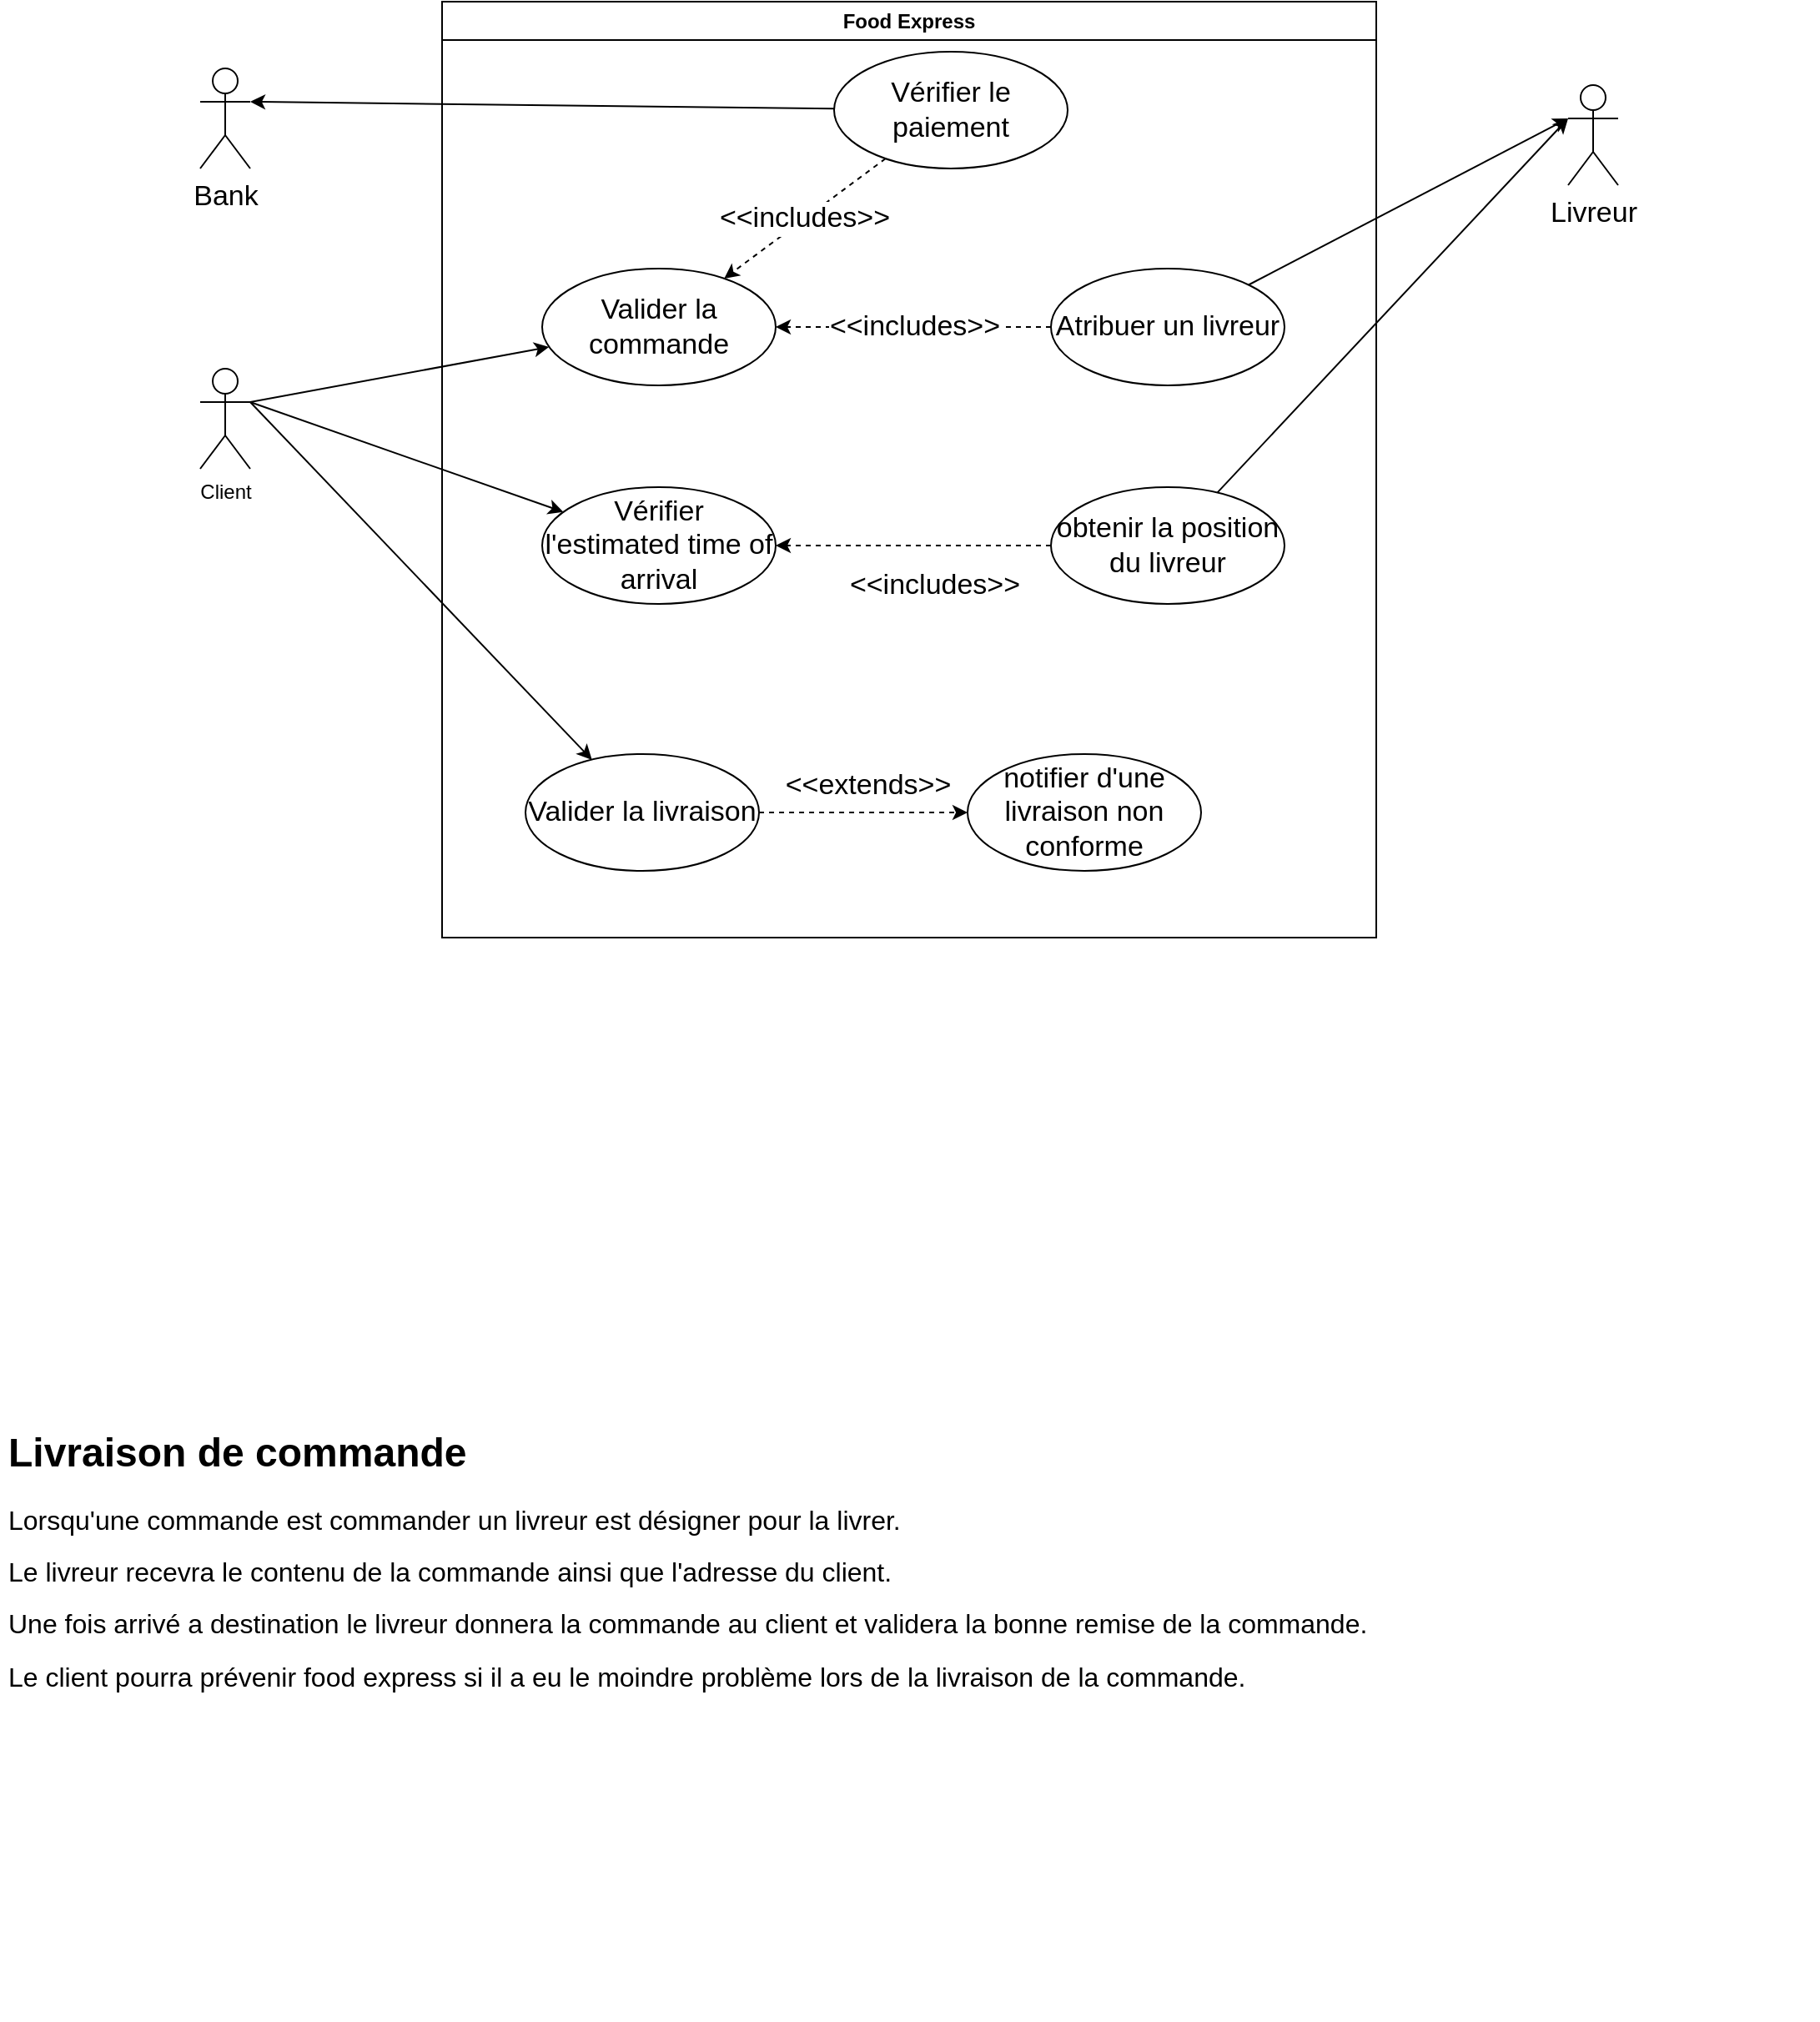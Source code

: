 <mxfile version="20.6.2" type="github">
  <diagram id="AEc7aC_2sUJU81BQCy0Z" name="Page-1">
    <mxGraphModel dx="2062" dy="1128" grid="1" gridSize="10" guides="1" tooltips="1" connect="1" arrows="1" fold="1" page="1" pageScale="1" pageWidth="1169" pageHeight="827" math="0" shadow="0">
      <root>
        <mxCell id="0" />
        <mxCell id="1" parent="0" />
        <mxCell id="IdoY1uKpTxuYY_hDUFfx-3" value="Food Express" style="swimlane;whiteSpace=wrap;html=1;" parent="1" vertex="1">
          <mxGeometry x="305" y="30" width="560" height="561" as="geometry" />
        </mxCell>
        <mxCell id="i7XbJT8n8TQjDSqaLUGA-1" value="Valider la commande" style="ellipse;whiteSpace=wrap;html=1;fontSize=17;" vertex="1" parent="IdoY1uKpTxuYY_hDUFfx-3">
          <mxGeometry x="60" y="160" width="140" height="70" as="geometry" />
        </mxCell>
        <mxCell id="i7XbJT8n8TQjDSqaLUGA-2" value="Vérifier l&#39;estimated time of arrival" style="ellipse;whiteSpace=wrap;html=1;fontSize=17;" vertex="1" parent="IdoY1uKpTxuYY_hDUFfx-3">
          <mxGeometry x="60" y="291" width="140" height="70" as="geometry" />
        </mxCell>
        <mxCell id="i7XbJT8n8TQjDSqaLUGA-4" value="Valider la livraison" style="ellipse;whiteSpace=wrap;html=1;fontSize=17;" vertex="1" parent="IdoY1uKpTxuYY_hDUFfx-3">
          <mxGeometry x="50" y="451" width="140" height="70" as="geometry" />
        </mxCell>
        <mxCell id="i7XbJT8n8TQjDSqaLUGA-8" value="Vérifier le paiement" style="ellipse;whiteSpace=wrap;html=1;fontSize=17;" vertex="1" parent="IdoY1uKpTxuYY_hDUFfx-3">
          <mxGeometry x="235" y="30" width="140" height="70" as="geometry" />
        </mxCell>
        <mxCell id="i7XbJT8n8TQjDSqaLUGA-9" value="&amp;lt;&amp;lt;includes&amp;gt;&amp;gt;" style="endArrow=classic;html=1;rounded=0;fontSize=17;dashed=1;" edge="1" parent="IdoY1uKpTxuYY_hDUFfx-3" source="i7XbJT8n8TQjDSqaLUGA-8" target="i7XbJT8n8TQjDSqaLUGA-1">
          <mxGeometry width="50" height="50" relative="1" as="geometry">
            <mxPoint x="300" y="261" as="sourcePoint" />
            <mxPoint x="350" y="211" as="targetPoint" />
          </mxGeometry>
        </mxCell>
        <mxCell id="i7XbJT8n8TQjDSqaLUGA-11" value="Atribuer un livreur" style="ellipse;whiteSpace=wrap;html=1;fontSize=17;" vertex="1" parent="IdoY1uKpTxuYY_hDUFfx-3">
          <mxGeometry x="365" y="160" width="140" height="70" as="geometry" />
        </mxCell>
        <mxCell id="i7XbJT8n8TQjDSqaLUGA-12" value="&amp;lt;&amp;lt;includes&amp;gt;&amp;gt;" style="endArrow=classic;html=1;rounded=0;fontSize=17;dashed=1;" edge="1" parent="IdoY1uKpTxuYY_hDUFfx-3" source="i7XbJT8n8TQjDSqaLUGA-11" target="i7XbJT8n8TQjDSqaLUGA-1">
          <mxGeometry width="50" height="50" relative="1" as="geometry">
            <mxPoint x="245" y="290" as="sourcePoint" />
            <mxPoint x="295" y="240" as="targetPoint" />
          </mxGeometry>
        </mxCell>
        <mxCell id="i7XbJT8n8TQjDSqaLUGA-14" value="obtenir la position du livreur" style="ellipse;whiteSpace=wrap;html=1;fontSize=17;" vertex="1" parent="IdoY1uKpTxuYY_hDUFfx-3">
          <mxGeometry x="365" y="291" width="140" height="70" as="geometry" />
        </mxCell>
        <mxCell id="i7XbJT8n8TQjDSqaLUGA-15" value="&amp;lt;&amp;lt;includes&amp;gt;&amp;gt;" style="endArrow=classic;html=1;rounded=0;fontSize=17;dashed=1;" edge="1" parent="IdoY1uKpTxuYY_hDUFfx-3" source="i7XbJT8n8TQjDSqaLUGA-14" target="i7XbJT8n8TQjDSqaLUGA-2">
          <mxGeometry x="-0.151" y="24" width="50" height="50" relative="1" as="geometry">
            <mxPoint x="275" y="410" as="sourcePoint" />
            <mxPoint x="325" y="360" as="targetPoint" />
            <mxPoint as="offset" />
          </mxGeometry>
        </mxCell>
        <mxCell id="i7XbJT8n8TQjDSqaLUGA-17" value="notifier d&#39;une livraison non conforme" style="ellipse;whiteSpace=wrap;html=1;fontSize=17;" vertex="1" parent="IdoY1uKpTxuYY_hDUFfx-3">
          <mxGeometry x="315" y="451" width="140" height="70" as="geometry" />
        </mxCell>
        <mxCell id="i7XbJT8n8TQjDSqaLUGA-18" value="&amp;lt;&amp;lt;extends&amp;gt;&amp;gt;" style="endArrow=classic;html=1;rounded=0;dashed=1;fontSize=17;" edge="1" parent="IdoY1uKpTxuYY_hDUFfx-3" source="i7XbJT8n8TQjDSqaLUGA-4" target="i7XbJT8n8TQjDSqaLUGA-17">
          <mxGeometry x="0.04" y="16" width="50" height="50" relative="1" as="geometry">
            <mxPoint x="195" y="450" as="sourcePoint" />
            <mxPoint x="245" y="400" as="targetPoint" />
            <mxPoint as="offset" />
          </mxGeometry>
        </mxCell>
        <mxCell id="IdoY1uKpTxuYY_hDUFfx-4" value="Client" style="shape=umlActor;verticalLabelPosition=bottom;verticalAlign=top;html=1;outlineConnect=0;" parent="1" vertex="1">
          <mxGeometry x="160" y="250" width="30" height="60" as="geometry" />
        </mxCell>
        <mxCell id="IdoY1uKpTxuYY_hDUFfx-5" value="&lt;h1&gt;Livraison de commande&lt;/h1&gt;&lt;p&gt;&lt;span style=&quot;font-size: 16px;&quot;&gt;Lorsqu&#39;une commande est commander un livreur est désigner pour la livrer.&lt;/span&gt;&lt;/p&gt;&lt;p&gt;&lt;span style=&quot;font-size: 16px;&quot;&gt;Le livreur recevra le contenu de la commande ainsi que l&#39;adresse du client.&lt;/span&gt;&lt;/p&gt;&lt;p&gt;&lt;span style=&quot;font-size: 16px;&quot;&gt;Une fois arrivé a destination le livreur donnera la commande au client et validera la bonne remise de la commande.&lt;/span&gt;&lt;/p&gt;&lt;p&gt;&lt;span style=&quot;font-size: 16px;&quot;&gt;Le client pourra prévenir food express si il a eu le moindre problème lors de la livraison de la commande.&lt;/span&gt;&lt;/p&gt;" style="text;html=1;strokeColor=none;fillColor=none;spacing=5;spacingTop=-20;whiteSpace=wrap;overflow=hidden;rounded=0;" parent="1" vertex="1">
          <mxGeometry x="40" y="880" width="1090" height="360" as="geometry" />
        </mxCell>
        <mxCell id="z1wVth8bKO1VSWlqwCHt-10" value="" style="endArrow=classic;html=1;rounded=0;fontSize=14;exitX=1;exitY=0.333;exitDx=0;exitDy=0;exitPerimeter=0;" parent="1" source="IdoY1uKpTxuYY_hDUFfx-4" target="i7XbJT8n8TQjDSqaLUGA-1" edge="1">
          <mxGeometry width="50" height="50" relative="1" as="geometry">
            <mxPoint x="140" y="630" as="sourcePoint" />
            <mxPoint x="380" y="190" as="targetPoint" />
          </mxGeometry>
        </mxCell>
        <mxCell id="i7XbJT8n8TQjDSqaLUGA-3" value="" style="endArrow=classic;html=1;rounded=0;fontSize=17;" edge="1" parent="1" target="i7XbJT8n8TQjDSqaLUGA-2">
          <mxGeometry width="50" height="50" relative="1" as="geometry">
            <mxPoint x="190" y="270" as="sourcePoint" />
            <mxPoint x="270" y="380" as="targetPoint" />
          </mxGeometry>
        </mxCell>
        <mxCell id="i7XbJT8n8TQjDSqaLUGA-5" value="" style="endArrow=classic;html=1;rounded=0;fontSize=17;" edge="1" parent="1" target="i7XbJT8n8TQjDSqaLUGA-4">
          <mxGeometry width="50" height="50" relative="1" as="geometry">
            <mxPoint x="190" y="270" as="sourcePoint" />
            <mxPoint x="230" y="470" as="targetPoint" />
          </mxGeometry>
        </mxCell>
        <mxCell id="i7XbJT8n8TQjDSqaLUGA-6" value="Bank" style="shape=umlActor;verticalLabelPosition=bottom;verticalAlign=top;html=1;fontSize=17;" vertex="1" parent="1">
          <mxGeometry x="160" y="70" width="30" height="60" as="geometry" />
        </mxCell>
        <mxCell id="i7XbJT8n8TQjDSqaLUGA-7" value="Livreur" style="shape=umlActor;verticalLabelPosition=bottom;verticalAlign=top;html=1;fontSize=17;" vertex="1" parent="1">
          <mxGeometry x="980" y="80" width="30" height="60" as="geometry" />
        </mxCell>
        <mxCell id="i7XbJT8n8TQjDSqaLUGA-10" value="" style="endArrow=classic;html=1;rounded=0;fontSize=17;entryX=1;entryY=0.333;entryDx=0;entryDy=0;entryPerimeter=0;" edge="1" parent="1" source="i7XbJT8n8TQjDSqaLUGA-8" target="i7XbJT8n8TQjDSqaLUGA-6">
          <mxGeometry width="50" height="50" relative="1" as="geometry">
            <mxPoint x="40" y="210" as="sourcePoint" />
            <mxPoint x="90" y="160" as="targetPoint" />
          </mxGeometry>
        </mxCell>
        <mxCell id="i7XbJT8n8TQjDSqaLUGA-13" value="" style="endArrow=classic;html=1;rounded=0;fontSize=17;entryX=0;entryY=0.333;entryDx=0;entryDy=0;entryPerimeter=0;" edge="1" parent="1" source="i7XbJT8n8TQjDSqaLUGA-11" target="i7XbJT8n8TQjDSqaLUGA-7">
          <mxGeometry width="50" height="50" relative="1" as="geometry">
            <mxPoint x="830" y="360" as="sourcePoint" />
            <mxPoint x="880" y="310" as="targetPoint" />
          </mxGeometry>
        </mxCell>
        <mxCell id="i7XbJT8n8TQjDSqaLUGA-16" value="" style="endArrow=classic;html=1;rounded=0;fontSize=17;" edge="1" parent="1" source="i7XbJT8n8TQjDSqaLUGA-14">
          <mxGeometry width="50" height="50" relative="1" as="geometry">
            <mxPoint x="1050" y="350" as="sourcePoint" />
            <mxPoint x="980" y="100" as="targetPoint" />
          </mxGeometry>
        </mxCell>
      </root>
    </mxGraphModel>
  </diagram>
</mxfile>

